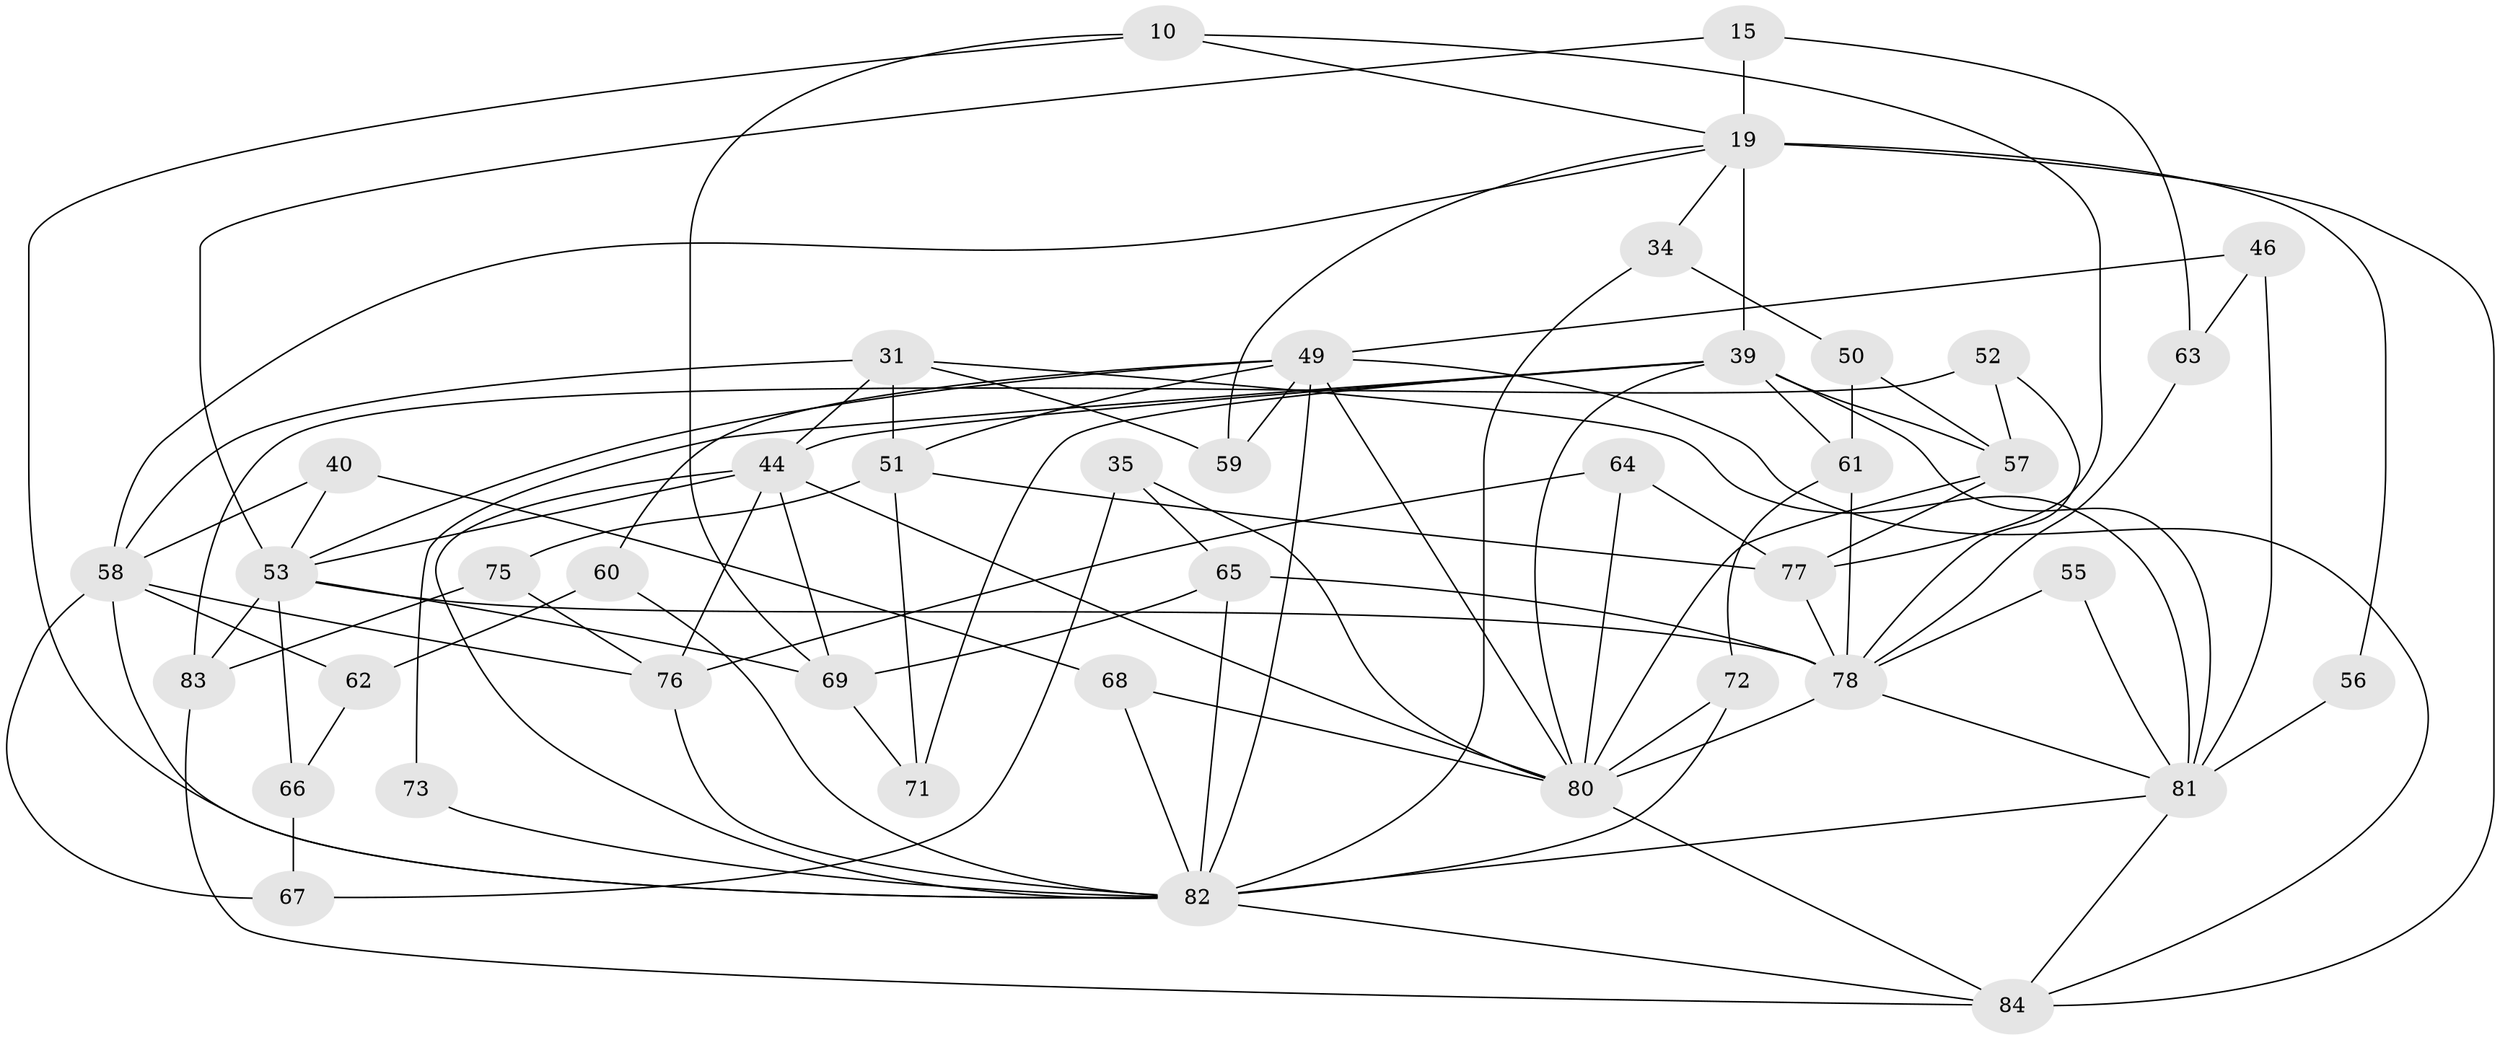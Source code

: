 // original degree distribution, {3: 0.2976190476190476, 5: 0.20238095238095238, 4: 0.32142857142857145, 6: 0.08333333333333333, 2: 0.07142857142857142, 7: 0.023809523809523808}
// Generated by graph-tools (version 1.1) at 2025/52/03/09/25 04:52:04]
// undirected, 42 vertices, 99 edges
graph export_dot {
graph [start="1"]
  node [color=gray90,style=filled];
  10;
  15;
  19 [super="+9+11"];
  31 [super="+30"];
  34 [super="+24"];
  35;
  39 [super="+8+37+28"];
  40;
  44 [super="+43"];
  46;
  49 [super="+16+17"];
  50;
  51;
  52;
  53 [super="+41"];
  55;
  56 [super="+1"];
  57;
  58 [super="+32"];
  59 [super="+3+20"];
  60;
  61;
  62;
  63;
  64 [super="+27"];
  65;
  66;
  67;
  68;
  69 [super="+47"];
  71;
  72;
  73;
  75 [super="+29"];
  76 [super="+7"];
  77;
  78 [super="+38"];
  80 [super="+6+21+14+54+33"];
  81 [super="+2+74"];
  82 [super="+79"];
  83 [super="+36"];
  84 [super="+45"];
  10 -- 77;
  10 -- 69;
  10 -- 19;
  10 -- 82;
  15 -- 63;
  15 -- 53;
  15 -- 19;
  19 -- 56;
  19 -- 84;
  19 -- 58;
  19 -- 34;
  19 -- 59;
  19 -- 39 [weight=3];
  31 -- 81;
  31 -- 59;
  31 -- 58;
  31 -- 51;
  31 -- 44;
  34 -- 50 [weight=2];
  34 -- 82;
  35 -- 65;
  35 -- 67;
  35 -- 80;
  39 -- 73;
  39 -- 44;
  39 -- 81 [weight=4];
  39 -- 57;
  39 -- 80 [weight=2];
  39 -- 71;
  39 -- 61;
  40 -- 68;
  40 -- 53;
  40 -- 58;
  44 -- 76 [weight=3];
  44 -- 53;
  44 -- 69;
  44 -- 80;
  44 -- 82;
  46 -- 63;
  46 -- 81 [weight=2];
  46 -- 49;
  49 -- 51;
  49 -- 60;
  49 -- 84 [weight=2];
  49 -- 59 [weight=2];
  49 -- 53;
  49 -- 80 [weight=2];
  49 -- 82;
  50 -- 57;
  50 -- 61;
  51 -- 71;
  51 -- 77;
  51 -- 75;
  52 -- 83 [weight=2];
  52 -- 57;
  52 -- 78;
  53 -- 69 [weight=2];
  53 -- 66;
  53 -- 83;
  53 -- 78;
  55 -- 81 [weight=2];
  55 -- 78;
  56 -- 81 [weight=2];
  57 -- 77;
  57 -- 80;
  58 -- 67;
  58 -- 62;
  58 -- 76 [weight=2];
  58 -- 82 [weight=2];
  60 -- 62;
  60 -- 82;
  61 -- 72;
  61 -- 78;
  62 -- 66;
  63 -- 78;
  64 -- 77;
  64 -- 76;
  64 -- 80;
  65 -- 69 [weight=2];
  65 -- 78;
  65 -- 82 [weight=2];
  66 -- 67;
  68 -- 82;
  68 -- 80;
  69 -- 71;
  72 -- 80;
  72 -- 82;
  73 -- 82;
  75 -- 76;
  75 -- 83;
  76 -- 82;
  77 -- 78;
  78 -- 80 [weight=3];
  78 -- 81;
  80 -- 84;
  81 -- 82 [weight=3];
  81 -- 84;
  82 -- 84;
  83 -- 84 [weight=2];
}
